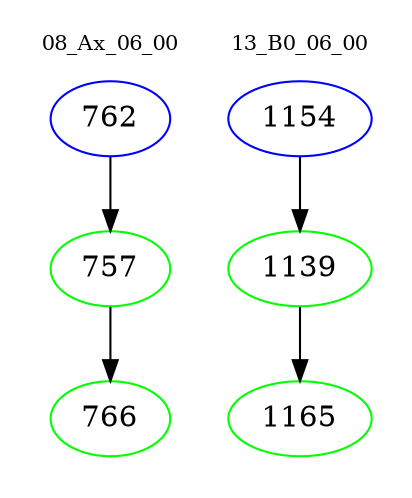 digraph{
subgraph cluster_0 {
color = white
label = "08_Ax_06_00";
fontsize=10;
T0_762 [label="762", color="blue"]
T0_762 -> T0_757 [color="black"]
T0_757 [label="757", color="green"]
T0_757 -> T0_766 [color="black"]
T0_766 [label="766", color="green"]
}
subgraph cluster_1 {
color = white
label = "13_B0_06_00";
fontsize=10;
T1_1154 [label="1154", color="blue"]
T1_1154 -> T1_1139 [color="black"]
T1_1139 [label="1139", color="green"]
T1_1139 -> T1_1165 [color="black"]
T1_1165 [label="1165", color="green"]
}
}
